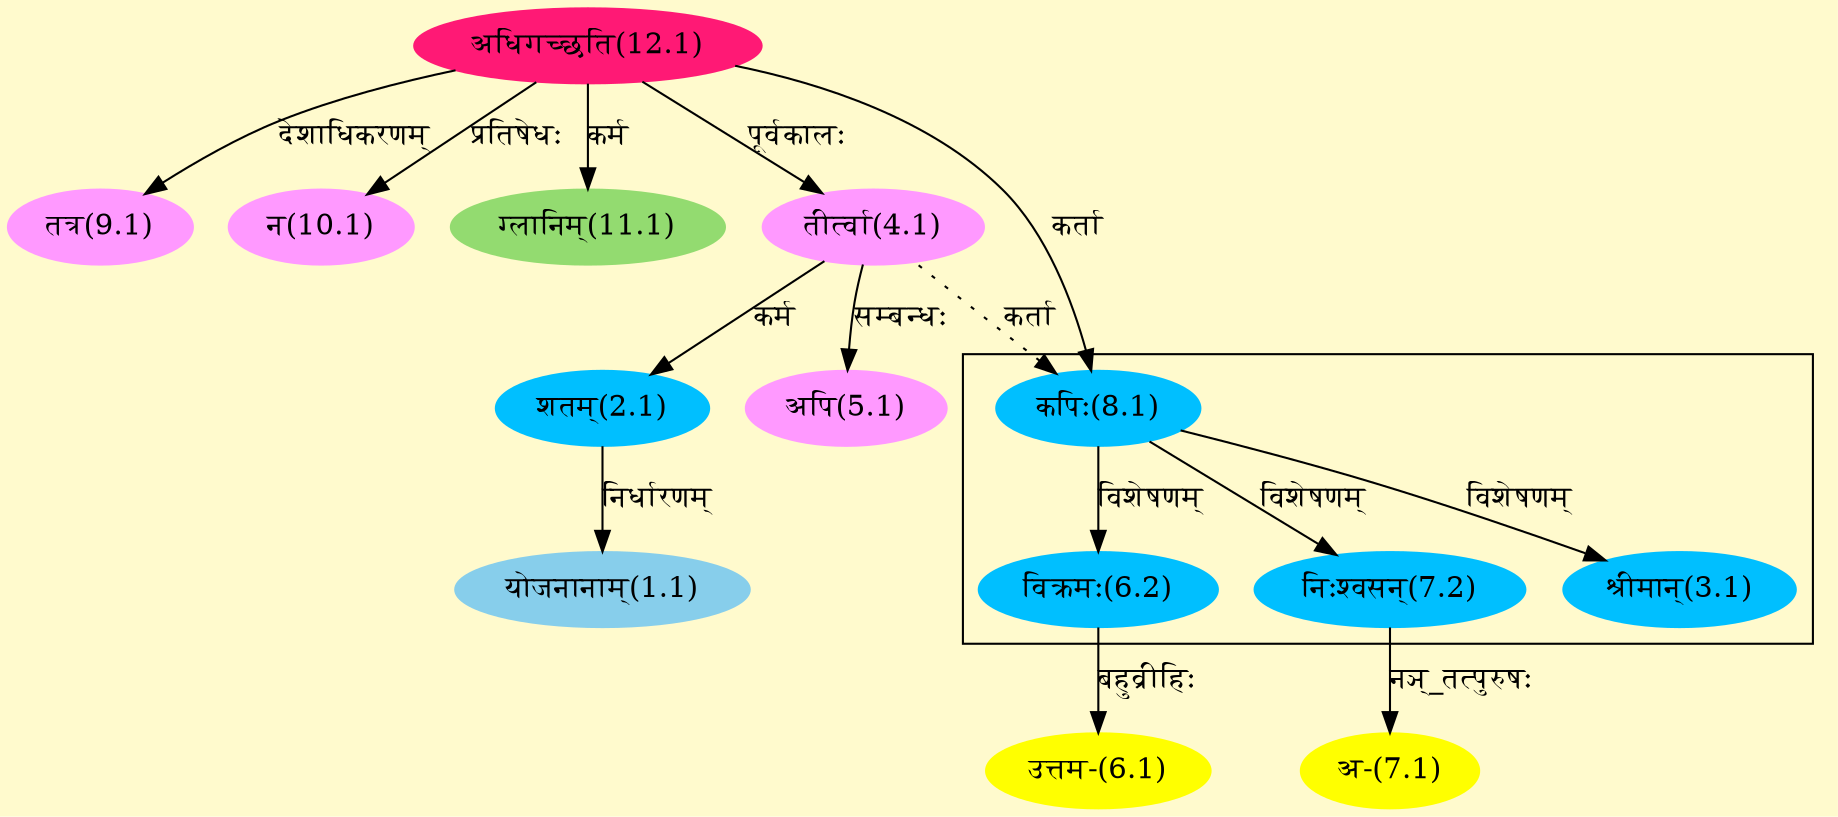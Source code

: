digraph G{
rankdir=BT;
 compound=true;
 bgcolor="lemonchiffon1";

subgraph cluster_1{
Node3_1 [style=filled, color="#00BFFF" label = "श्रीमान्(3.1)"]
Node8_1 [style=filled, color="#00BFFF" label = "कपिः(8.1)"]
Node6_2 [style=filled, color="#00BFFF" label = "विक्रमः(6.2)"]
Node7_2 [style=filled, color="#00BFFF" label = "निःश्वसन्(7.2)"]

}
Node1_1 [style=filled, color="#87CEEB" label = "योजनानाम्(1.1)"]
Node2_1 [style=filled, color="#00BFFF" label = "शतम्(2.1)"]
Node4_1 [style=filled, color="#FF99FF" label = "तीर्त्वा(4.1)"]
Node12_1 [style=filled, color="#FF1975" label = "अधिगच्छति(12.1)"]
Node5_1 [style=filled, color="#FF99FF" label = "अपि(5.1)"]
Node6_1 [style=filled, color="#FFFF00" label = "उत्तम-(6.1)"]
Node6_2 [style=filled, color="#00BFFF" label = "विक्रमः(6.2)"]
Node7_1 [style=filled, color="#FFFF00" label = "अ-(7.1)"]
Node7_2 [style=filled, color="#00BFFF" label = "निःश्वसन्(7.2)"]
Node8_1 [style=filled, color="#00BFFF" label = "कपिः(8.1)"]
Node9_1 [style=filled, color="#FF99FF" label = "तत्र(9.1)"]
Node10_1 [style=filled, color="#FF99FF" label = "न(10.1)"]
Node11_1 [style=filled, color="#93DB70" label = "ग्लानिम्(11.1)"]
/* Start of Relations section */

Node1_1 -> Node2_1 [  label="निर्धारणम्"  dir="back" ]
Node2_1 -> Node4_1 [  label="कर्म"  dir="back" ]
Node3_1 -> Node8_1 [  label="विशेषणम्"  dir="back" ]
Node4_1 -> Node12_1 [  label="पूर्वकालः"  dir="back" ]
Node5_1 -> Node4_1 [  label="सम्बन्धः"  dir="back" ]
Node6_1 -> Node6_2 [  label="बहुव्रीहिः"  dir="back" ]
Node6_2 -> Node8_1 [  label="विशेषणम्"  dir="back" ]
Node7_1 -> Node7_2 [  label="नञ्_तत्पुरुषः"  dir="back" ]
Node7_2 -> Node8_1 [  label="विशेषणम्"  dir="back" ]
Node8_1 -> Node12_1 [  label="कर्ता"  dir="back" ]
Node8_1 -> Node4_1 [ style=dotted label="कर्ता"  dir="back" ]
Node9_1 -> Node12_1 [  label="देशाधिकरणम्"  dir="back" ]
Node10_1 -> Node12_1 [  label="प्रतिषेधः"  dir="back" ]
Node11_1 -> Node12_1 [  label="कर्म"  dir="back" ]
}
